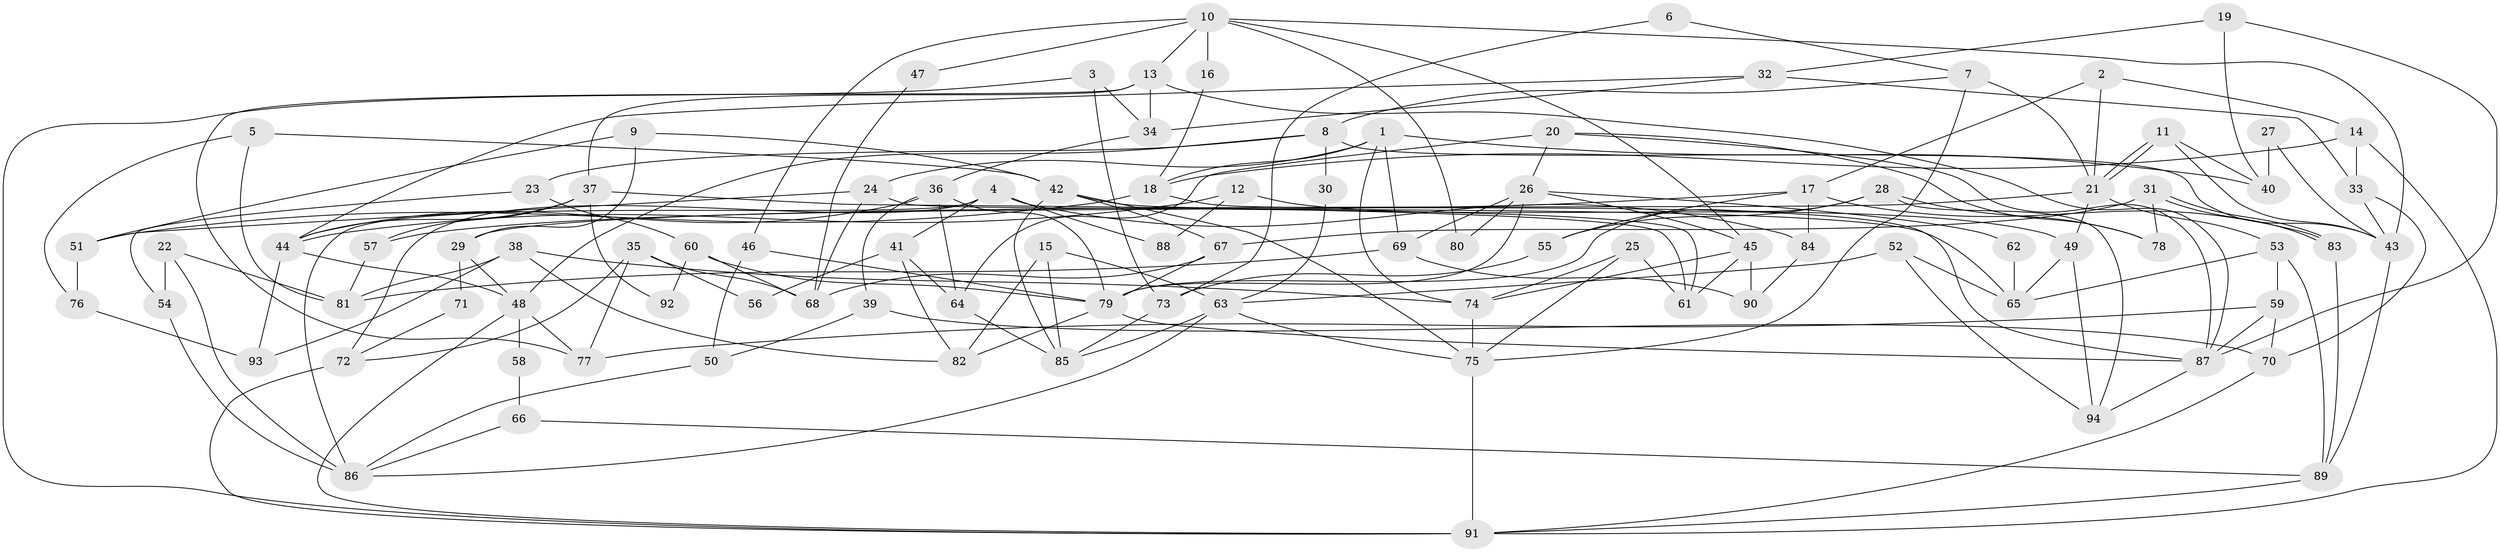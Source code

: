 // coarse degree distribution, {10: 0.1276595744680851, 7: 0.0425531914893617, 4: 0.1702127659574468, 2: 0.1276595744680851, 5: 0.1702127659574468, 3: 0.1276595744680851, 9: 0.02127659574468085, 8: 0.02127659574468085, 6: 0.1702127659574468, 13: 0.02127659574468085}
// Generated by graph-tools (version 1.1) at 2025/50/03/04/25 22:50:53]
// undirected, 94 vertices, 188 edges
graph export_dot {
  node [color=gray90,style=filled];
  1;
  2;
  3;
  4;
  5;
  6;
  7;
  8;
  9;
  10;
  11;
  12;
  13;
  14;
  15;
  16;
  17;
  18;
  19;
  20;
  21;
  22;
  23;
  24;
  25;
  26;
  27;
  28;
  29;
  30;
  31;
  32;
  33;
  34;
  35;
  36;
  37;
  38;
  39;
  40;
  41;
  42;
  43;
  44;
  45;
  46;
  47;
  48;
  49;
  50;
  51;
  52;
  53;
  54;
  55;
  56;
  57;
  58;
  59;
  60;
  61;
  62;
  63;
  64;
  65;
  66;
  67;
  68;
  69;
  70;
  71;
  72;
  73;
  74;
  75;
  76;
  77;
  78;
  79;
  80;
  81;
  82;
  83;
  84;
  85;
  86;
  87;
  88;
  89;
  90;
  91;
  92;
  93;
  94;
  1 -- 24;
  1 -- 74;
  1 -- 18;
  1 -- 40;
  1 -- 69;
  2 -- 17;
  2 -- 21;
  2 -- 14;
  3 -- 34;
  3 -- 91;
  3 -- 73;
  4 -- 86;
  4 -- 41;
  4 -- 72;
  4 -- 84;
  4 -- 88;
  5 -- 42;
  5 -- 76;
  5 -- 81;
  6 -- 73;
  6 -- 7;
  7 -- 21;
  7 -- 75;
  7 -- 8;
  8 -- 43;
  8 -- 23;
  8 -- 30;
  8 -- 48;
  9 -- 51;
  9 -- 42;
  9 -- 29;
  10 -- 13;
  10 -- 43;
  10 -- 16;
  10 -- 45;
  10 -- 46;
  10 -- 47;
  10 -- 80;
  11 -- 43;
  11 -- 21;
  11 -- 21;
  11 -- 40;
  12 -- 49;
  12 -- 44;
  12 -- 88;
  13 -- 37;
  13 -- 77;
  13 -- 34;
  13 -- 87;
  14 -- 18;
  14 -- 33;
  14 -- 91;
  15 -- 63;
  15 -- 85;
  15 -- 82;
  16 -- 18;
  17 -- 84;
  17 -- 57;
  17 -- 55;
  17 -- 83;
  18 -- 87;
  18 -- 51;
  19 -- 87;
  19 -- 40;
  19 -- 32;
  20 -- 78;
  20 -- 87;
  20 -- 26;
  20 -- 64;
  21 -- 29;
  21 -- 49;
  21 -- 53;
  22 -- 81;
  22 -- 54;
  22 -- 86;
  23 -- 60;
  23 -- 54;
  24 -- 61;
  24 -- 68;
  24 -- 51;
  25 -- 74;
  25 -- 75;
  25 -- 61;
  26 -- 79;
  26 -- 45;
  26 -- 62;
  26 -- 69;
  26 -- 80;
  27 -- 43;
  27 -- 40;
  28 -- 94;
  28 -- 79;
  28 -- 55;
  28 -- 78;
  29 -- 48;
  29 -- 71;
  30 -- 63;
  31 -- 67;
  31 -- 83;
  31 -- 83;
  31 -- 78;
  32 -- 33;
  32 -- 34;
  32 -- 44;
  33 -- 70;
  33 -- 43;
  34 -- 36;
  35 -- 77;
  35 -- 72;
  35 -- 56;
  35 -- 68;
  36 -- 39;
  36 -- 44;
  36 -- 64;
  36 -- 79;
  37 -- 44;
  37 -- 61;
  37 -- 57;
  37 -- 92;
  38 -- 81;
  38 -- 82;
  38 -- 74;
  38 -- 93;
  39 -- 50;
  39 -- 70;
  41 -- 82;
  41 -- 64;
  41 -- 56;
  42 -- 75;
  42 -- 85;
  42 -- 65;
  42 -- 67;
  43 -- 89;
  44 -- 48;
  44 -- 93;
  45 -- 61;
  45 -- 74;
  45 -- 90;
  46 -- 79;
  46 -- 50;
  47 -- 68;
  48 -- 58;
  48 -- 77;
  48 -- 91;
  49 -- 65;
  49 -- 94;
  50 -- 86;
  51 -- 76;
  52 -- 65;
  52 -- 63;
  52 -- 94;
  53 -- 89;
  53 -- 59;
  53 -- 65;
  54 -- 86;
  55 -- 73;
  57 -- 81;
  58 -- 66;
  59 -- 87;
  59 -- 70;
  59 -- 77;
  60 -- 79;
  60 -- 68;
  60 -- 92;
  62 -- 65;
  63 -- 85;
  63 -- 75;
  63 -- 86;
  64 -- 85;
  66 -- 86;
  66 -- 89;
  67 -- 79;
  67 -- 68;
  69 -- 81;
  69 -- 90;
  70 -- 91;
  71 -- 72;
  72 -- 91;
  73 -- 85;
  74 -- 75;
  75 -- 91;
  76 -- 93;
  79 -- 87;
  79 -- 82;
  83 -- 89;
  84 -- 90;
  87 -- 94;
  89 -- 91;
}
